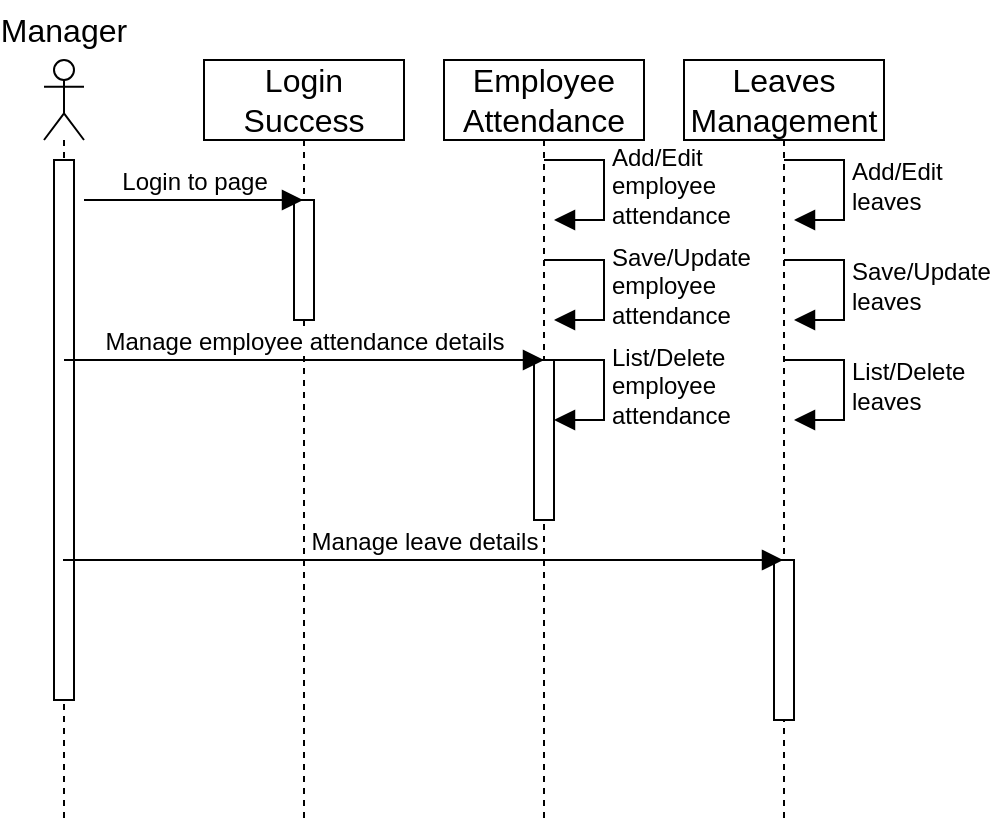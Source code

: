 <mxfile version="22.1.5" type="device">
  <diagram name="Page-1" id="O-f0Sdu9WMP1XYu0Hrfb">
    <mxGraphModel dx="507" dy="565" grid="1" gridSize="10" guides="1" tooltips="1" connect="1" arrows="1" fold="1" page="1" pageScale="1" pageWidth="850" pageHeight="1100" math="0" shadow="0">
      <root>
        <mxCell id="0" />
        <mxCell id="1" parent="0" />
        <mxCell id="lX3_qaFmiBa9G6_Dx2Ku-1" value="" style="shape=umlLifeline;perimeter=lifelinePerimeter;whiteSpace=wrap;html=1;container=1;dropTarget=0;collapsible=0;recursiveResize=0;outlineConnect=0;portConstraint=eastwest;newEdgeStyle={&quot;curved&quot;:0,&quot;rounded&quot;:0};participant=umlActor;fontSize=16;" vertex="1" parent="1">
          <mxGeometry x="90" y="100" width="20" height="380" as="geometry" />
        </mxCell>
        <mxCell id="lX3_qaFmiBa9G6_Dx2Ku-6" value="" style="html=1;points=[[0,0,0,0,5],[0,1,0,0,-5],[1,0,0,0,5],[1,1,0,0,-5]];perimeter=orthogonalPerimeter;outlineConnect=0;targetShapes=umlLifeline;portConstraint=eastwest;newEdgeStyle={&quot;curved&quot;:0,&quot;rounded&quot;:0};fontSize=16;" vertex="1" parent="lX3_qaFmiBa9G6_Dx2Ku-1">
          <mxGeometry x="5" y="50" width="10" height="270" as="geometry" />
        </mxCell>
        <mxCell id="lX3_qaFmiBa9G6_Dx2Ku-2" value="Manager" style="text;strokeColor=none;fillColor=none;html=1;align=center;verticalAlign=middle;whiteSpace=wrap;rounded=0;fontSize=16;" vertex="1" parent="1">
          <mxGeometry x="70" y="70" width="60" height="30" as="geometry" />
        </mxCell>
        <mxCell id="lX3_qaFmiBa9G6_Dx2Ku-3" value="Login Success" style="shape=umlLifeline;perimeter=lifelinePerimeter;whiteSpace=wrap;html=1;container=1;dropTarget=0;collapsible=0;recursiveResize=0;outlineConnect=0;portConstraint=eastwest;newEdgeStyle={&quot;curved&quot;:0,&quot;rounded&quot;:0};fontSize=16;" vertex="1" parent="1">
          <mxGeometry x="170" y="100" width="100" height="380" as="geometry" />
        </mxCell>
        <mxCell id="lX3_qaFmiBa9G6_Dx2Ku-8" value="" style="html=1;points=[[0,0,0,0,5],[0,1,0,0,-5],[1,0,0,0,5],[1,1,0,0,-5]];perimeter=orthogonalPerimeter;outlineConnect=0;targetShapes=umlLifeline;portConstraint=eastwest;newEdgeStyle={&quot;curved&quot;:0,&quot;rounded&quot;:0};fontSize=16;" vertex="1" parent="lX3_qaFmiBa9G6_Dx2Ku-3">
          <mxGeometry x="45" y="70" width="10" height="60" as="geometry" />
        </mxCell>
        <mxCell id="lX3_qaFmiBa9G6_Dx2Ku-4" value="Employee Attendance" style="shape=umlLifeline;perimeter=lifelinePerimeter;whiteSpace=wrap;html=1;container=1;dropTarget=0;collapsible=0;recursiveResize=0;outlineConnect=0;portConstraint=eastwest;newEdgeStyle={&quot;curved&quot;:0,&quot;rounded&quot;:0};fontSize=16;" vertex="1" parent="1">
          <mxGeometry x="290" y="100" width="100" height="380" as="geometry" />
        </mxCell>
        <mxCell id="lX3_qaFmiBa9G6_Dx2Ku-9" value="" style="html=1;points=[[0,0,0,0,5],[0,1,0,0,-5],[1,0,0,0,5],[1,1,0,0,-5]];perimeter=orthogonalPerimeter;outlineConnect=0;targetShapes=umlLifeline;portConstraint=eastwest;newEdgeStyle={&quot;curved&quot;:0,&quot;rounded&quot;:0};fontSize=16;" vertex="1" parent="lX3_qaFmiBa9G6_Dx2Ku-4">
          <mxGeometry x="45" y="150" width="10" height="80" as="geometry" />
        </mxCell>
        <mxCell id="lX3_qaFmiBa9G6_Dx2Ku-5" value="Leaves Management" style="shape=umlLifeline;perimeter=lifelinePerimeter;whiteSpace=wrap;html=1;container=1;dropTarget=0;collapsible=0;recursiveResize=0;outlineConnect=0;portConstraint=eastwest;newEdgeStyle={&quot;curved&quot;:0,&quot;rounded&quot;:0};fontSize=16;" vertex="1" parent="1">
          <mxGeometry x="410" y="100" width="100" height="380" as="geometry" />
        </mxCell>
        <mxCell id="lX3_qaFmiBa9G6_Dx2Ku-15" value="" style="html=1;points=[[0,0,0,0,5],[0,1,0,0,-5],[1,0,0,0,5],[1,1,0,0,-5]];perimeter=orthogonalPerimeter;outlineConnect=0;targetShapes=umlLifeline;portConstraint=eastwest;newEdgeStyle={&quot;curved&quot;:0,&quot;rounded&quot;:0};fontSize=16;" vertex="1" parent="lX3_qaFmiBa9G6_Dx2Ku-5">
          <mxGeometry x="45" y="250" width="10" height="80" as="geometry" />
        </mxCell>
        <mxCell id="lX3_qaFmiBa9G6_Dx2Ku-7" value="Login to page" style="html=1;verticalAlign=bottom;endArrow=block;curved=0;rounded=0;fontSize=12;startSize=8;endSize=8;" edge="1" parent="1" target="lX3_qaFmiBa9G6_Dx2Ku-3">
          <mxGeometry width="80" relative="1" as="geometry">
            <mxPoint x="110" y="170" as="sourcePoint" />
            <mxPoint x="190" y="170" as="targetPoint" />
          </mxGeometry>
        </mxCell>
        <mxCell id="lX3_qaFmiBa9G6_Dx2Ku-10" value="Manage employee attendance details" style="html=1;verticalAlign=bottom;endArrow=block;curved=0;rounded=0;fontSize=12;startSize=8;endSize=8;" edge="1" parent="1">
          <mxGeometry width="80" relative="1" as="geometry">
            <mxPoint x="100" y="250" as="sourcePoint" />
            <mxPoint x="340" y="250" as="targetPoint" />
          </mxGeometry>
        </mxCell>
        <mxCell id="lX3_qaFmiBa9G6_Dx2Ku-12" value="List/Delete&lt;br&gt;employee&lt;br&gt;attendance" style="html=1;align=left;spacingLeft=2;endArrow=block;rounded=0;edgeStyle=orthogonalEdgeStyle;curved=0;rounded=0;fontSize=12;startSize=8;endSize=8;" edge="1" parent="1">
          <mxGeometry relative="1" as="geometry">
            <mxPoint x="340" y="250" as="sourcePoint" />
            <Array as="points">
              <mxPoint x="370" y="280" />
            </Array>
            <mxPoint x="345" y="280" as="targetPoint" />
          </mxGeometry>
        </mxCell>
        <mxCell id="lX3_qaFmiBa9G6_Dx2Ku-13" value="Add/Edit&lt;br&gt;employee&lt;br&gt;attendance" style="html=1;align=left;spacingLeft=2;endArrow=block;rounded=0;edgeStyle=orthogonalEdgeStyle;curved=0;rounded=0;fontSize=12;startSize=8;endSize=8;" edge="1" parent="1">
          <mxGeometry relative="1" as="geometry">
            <mxPoint x="340" y="150" as="sourcePoint" />
            <Array as="points">
              <mxPoint x="370" y="180" />
            </Array>
            <mxPoint x="345" y="180" as="targetPoint" />
          </mxGeometry>
        </mxCell>
        <mxCell id="lX3_qaFmiBa9G6_Dx2Ku-14" value="Save/Update&lt;br&gt;employee&lt;br&gt;attendance" style="html=1;align=left;spacingLeft=2;endArrow=block;rounded=0;edgeStyle=orthogonalEdgeStyle;curved=0;rounded=0;fontSize=12;startSize=8;endSize=8;" edge="1" parent="1">
          <mxGeometry relative="1" as="geometry">
            <mxPoint x="340" y="200" as="sourcePoint" />
            <Array as="points">
              <mxPoint x="370" y="230" />
            </Array>
            <mxPoint x="345" y="230" as="targetPoint" />
          </mxGeometry>
        </mxCell>
        <mxCell id="lX3_qaFmiBa9G6_Dx2Ku-17" value="Add/Edit&lt;br&gt;leaves" style="html=1;align=left;spacingLeft=2;endArrow=block;rounded=0;edgeStyle=orthogonalEdgeStyle;curved=0;rounded=0;fontSize=12;startSize=8;endSize=8;" edge="1" parent="1">
          <mxGeometry relative="1" as="geometry">
            <mxPoint x="460" y="150" as="sourcePoint" />
            <Array as="points">
              <mxPoint x="490" y="180" />
            </Array>
            <mxPoint x="465" y="180" as="targetPoint" />
          </mxGeometry>
        </mxCell>
        <mxCell id="lX3_qaFmiBa9G6_Dx2Ku-18" value="Save/Update&lt;br&gt;leaves" style="html=1;align=left;spacingLeft=2;endArrow=block;rounded=0;edgeStyle=orthogonalEdgeStyle;curved=0;rounded=0;fontSize=12;startSize=8;endSize=8;" edge="1" parent="1">
          <mxGeometry x="0.012" relative="1" as="geometry">
            <mxPoint x="460" y="200" as="sourcePoint" />
            <Array as="points">
              <mxPoint x="490" y="230" />
            </Array>
            <mxPoint x="465" y="230" as="targetPoint" />
            <mxPoint as="offset" />
          </mxGeometry>
        </mxCell>
        <mxCell id="lX3_qaFmiBa9G6_Dx2Ku-19" value="List/Delete&lt;br&gt;leaves" style="html=1;align=left;spacingLeft=2;endArrow=block;rounded=0;edgeStyle=orthogonalEdgeStyle;curved=0;rounded=0;fontSize=12;startSize=8;endSize=8;" edge="1" parent="1">
          <mxGeometry relative="1" as="geometry">
            <mxPoint x="460" y="250" as="sourcePoint" />
            <Array as="points">
              <mxPoint x="490" y="280" />
            </Array>
            <mxPoint x="465" y="280" as="targetPoint" />
          </mxGeometry>
        </mxCell>
        <mxCell id="lX3_qaFmiBa9G6_Dx2Ku-20" value="Manage leave details" style="html=1;verticalAlign=bottom;endArrow=block;curved=0;rounded=0;fontSize=12;startSize=8;endSize=8;" edge="1" parent="1">
          <mxGeometry width="80" relative="1" as="geometry">
            <mxPoint x="99.5" y="350" as="sourcePoint" />
            <mxPoint x="459.5" y="350" as="targetPoint" />
          </mxGeometry>
        </mxCell>
      </root>
    </mxGraphModel>
  </diagram>
</mxfile>
